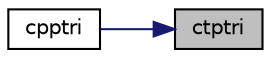 digraph "ctptri"
{
 // LATEX_PDF_SIZE
  edge [fontname="Helvetica",fontsize="10",labelfontname="Helvetica",labelfontsize="10"];
  node [fontname="Helvetica",fontsize="10",shape=record];
  rankdir="RL";
  Node1 [label="ctptri",height=0.2,width=0.4,color="black", fillcolor="grey75", style="filled", fontcolor="black",tooltip="CTPTRI"];
  Node1 -> Node2 [dir="back",color="midnightblue",fontsize="10",style="solid",fontname="Helvetica"];
  Node2 [label="cpptri",height=0.2,width=0.4,color="black", fillcolor="white", style="filled",URL="$cpptri_8f.html#ac3b364c7ab658b9716b14cf05e735d9d",tooltip="CPPTRI"];
}
